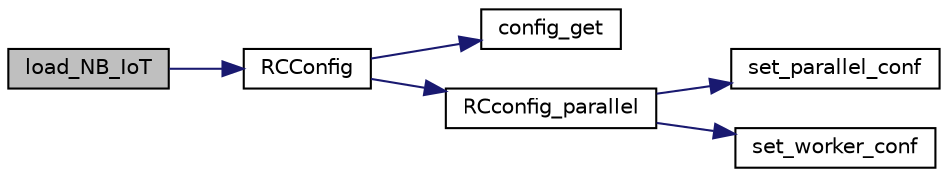 digraph "load_NB_IoT"
{
 // LATEX_PDF_SIZE
  edge [fontname="Helvetica",fontsize="10",labelfontname="Helvetica",labelfontsize="10"];
  node [fontname="Helvetica",fontsize="10",shape=record];
  rankdir="LR";
  Node1 [label="load_NB_IoT",height=0.2,width=0.4,color="black", fillcolor="grey75", style="filled", fontcolor="black",tooltip=" "];
  Node1 -> Node2 [color="midnightblue",fontsize="10",style="solid",fontname="Helvetica"];
  Node2 [label="RCConfig",height=0.2,width=0.4,color="black", fillcolor="white", style="filled",URL="$group____enb__app.html#ga4bae373d4990af9e8fa36c5f6214e27a",tooltip=" "];
  Node2 -> Node3 [color="midnightblue",fontsize="10",style="solid",fontname="Helvetica"];
  Node3 [label="config_get",height=0.2,width=0.4,color="black", fillcolor="white", style="filled",URL="$cu__test_8c.html#a3d38a8623290b9d0a89306036e1c53b4",tooltip=" "];
  Node2 -> Node4 [color="midnightblue",fontsize="10",style="solid",fontname="Helvetica"];
  Node4 [label="RCconfig_parallel",height=0.2,width=0.4,color="black", fillcolor="white", style="filled",URL="$enb__config_8c.html#a53c2a70dcef2644cb4f1856648c1f6b4",tooltip=" "];
  Node4 -> Node5 [color="midnightblue",fontsize="10",style="solid",fontname="Helvetica"];
  Node5 [label="set_parallel_conf",height=0.2,width=0.4,color="black", fillcolor="white", style="filled",URL="$enb__config_8c.html#a435648549b60469e7662dbfd64924b0c",tooltip=" "];
  Node4 -> Node6 [color="midnightblue",fontsize="10",style="solid",fontname="Helvetica"];
  Node6 [label="set_worker_conf",height=0.2,width=0.4,color="black", fillcolor="white", style="filled",URL="$enb__config_8c.html#a9841cd0a12f20dbf07047e489ab3b6f8",tooltip=" "];
}
